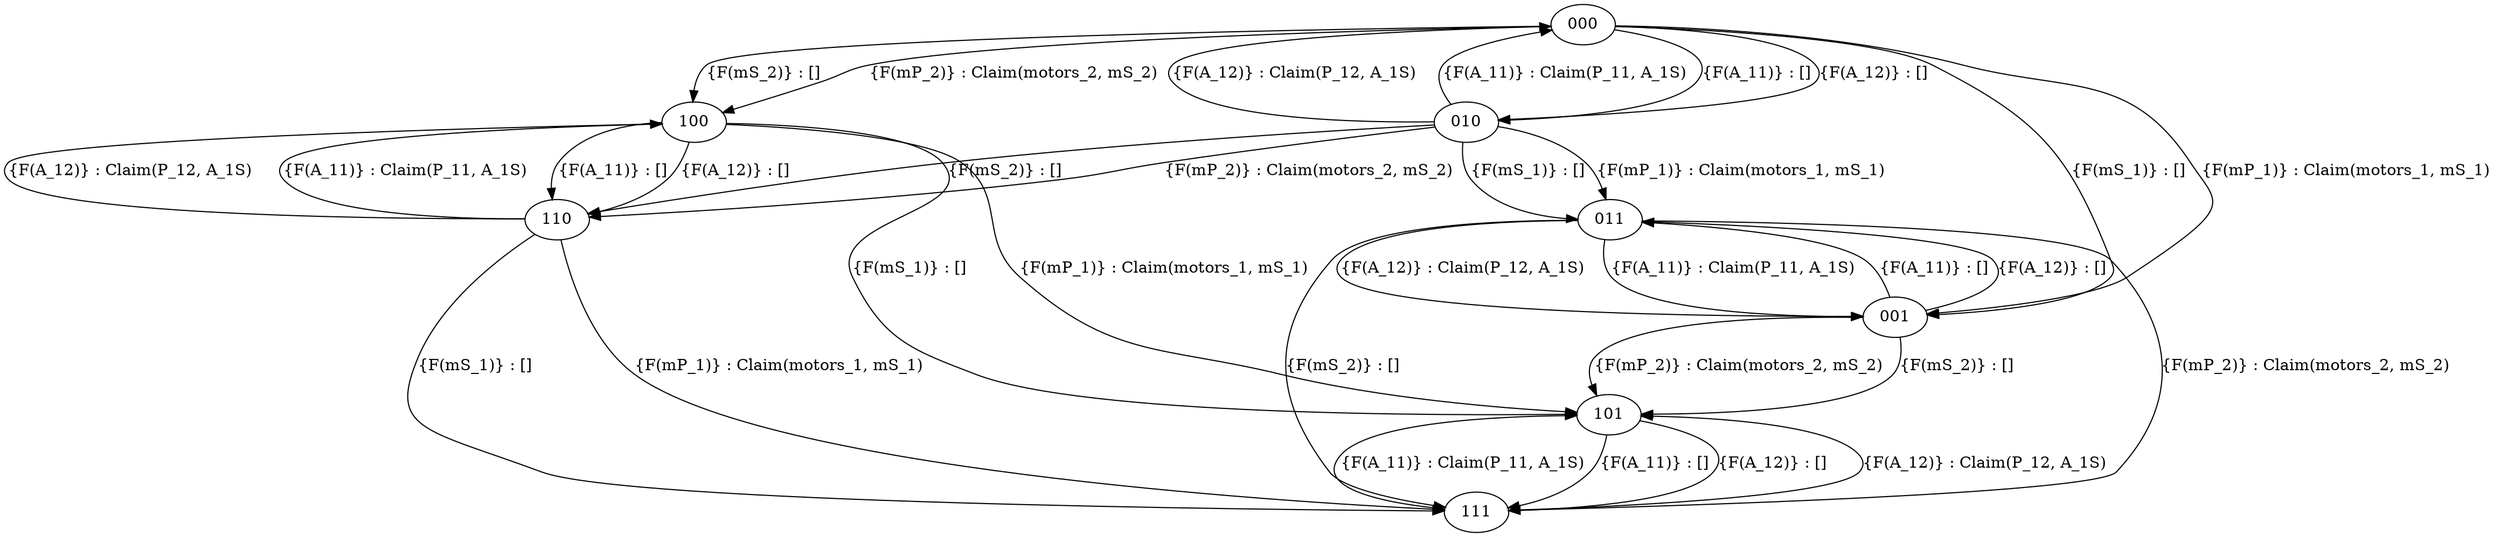 digraph ra {
000 [label=000]
100 [label=100]
010 [label=010]
001 [label=001]
101 [label=101]
011 [label=011]
111 [label=111]
110 [label=110]
000 -> 100 [label="{F(mS_2)} : []"]
000 -> 100 [label="{F(mP_2)} : Claim(motors_2, mS_2) "]
000 -> 010 [label="{F(A_11)} : []"]
000 -> 010 [label="{F(A_12)} : []"]
000 -> 001 [label="{F(mS_1)} : []"]
000 -> 001 [label="{F(mP_1)} : Claim(motors_1, mS_1) "]
001 -> 101 [label="{F(mS_2)} : []"]
001 -> 101 [label="{F(mP_2)} : Claim(motors_2, mS_2) "]
001 -> 011 [label="{F(A_11)} : []"]
001 -> 011 [label="{F(A_12)} : []"]
011 -> 111 [label="{F(mS_2)} : []"]
011 -> 111 [label="{F(mP_2)} : Claim(motors_2, mS_2) "]
011 -> 001 [label="{F(A_12)} : Claim(P_12, A_1S) "]
011 -> 001 [label="{F(A_11)} : Claim(P_11, A_1S) "]
111 -> 101 [label="{F(A_12)} : Claim(P_12, A_1S) "]
111 -> 101 [label="{F(A_11)} : Claim(P_11, A_1S) "]
101 -> 111 [label="{F(A_11)} : []"]
101 -> 111 [label="{F(A_12)} : []"]
010 -> 110 [label="{F(mS_2)} : []"]
010 -> 110 [label="{F(mP_2)} : Claim(motors_2, mS_2) "]
010 -> 000 [label="{F(A_12)} : Claim(P_12, A_1S) "]
010 -> 000 [label="{F(A_11)} : Claim(P_11, A_1S) "]
010 -> 011 [label="{F(mS_1)} : []"]
010 -> 011 [label="{F(mP_1)} : Claim(motors_1, mS_1) "]
110 -> 100 [label="{F(A_12)} : Claim(P_12, A_1S) "]
110 -> 100 [label="{F(A_11)} : Claim(P_11, A_1S) "]
110 -> 111 [label="{F(mS_1)} : []"]
110 -> 111 [label="{F(mP_1)} : Claim(motors_1, mS_1) "]
100 -> 110 [label="{F(A_11)} : []"]
100 -> 110 [label="{F(A_12)} : []"]
100 -> 101 [label="{F(mS_1)} : []"]
100 -> 101 [label="{F(mP_1)} : Claim(motors_1, mS_1) "]
}
